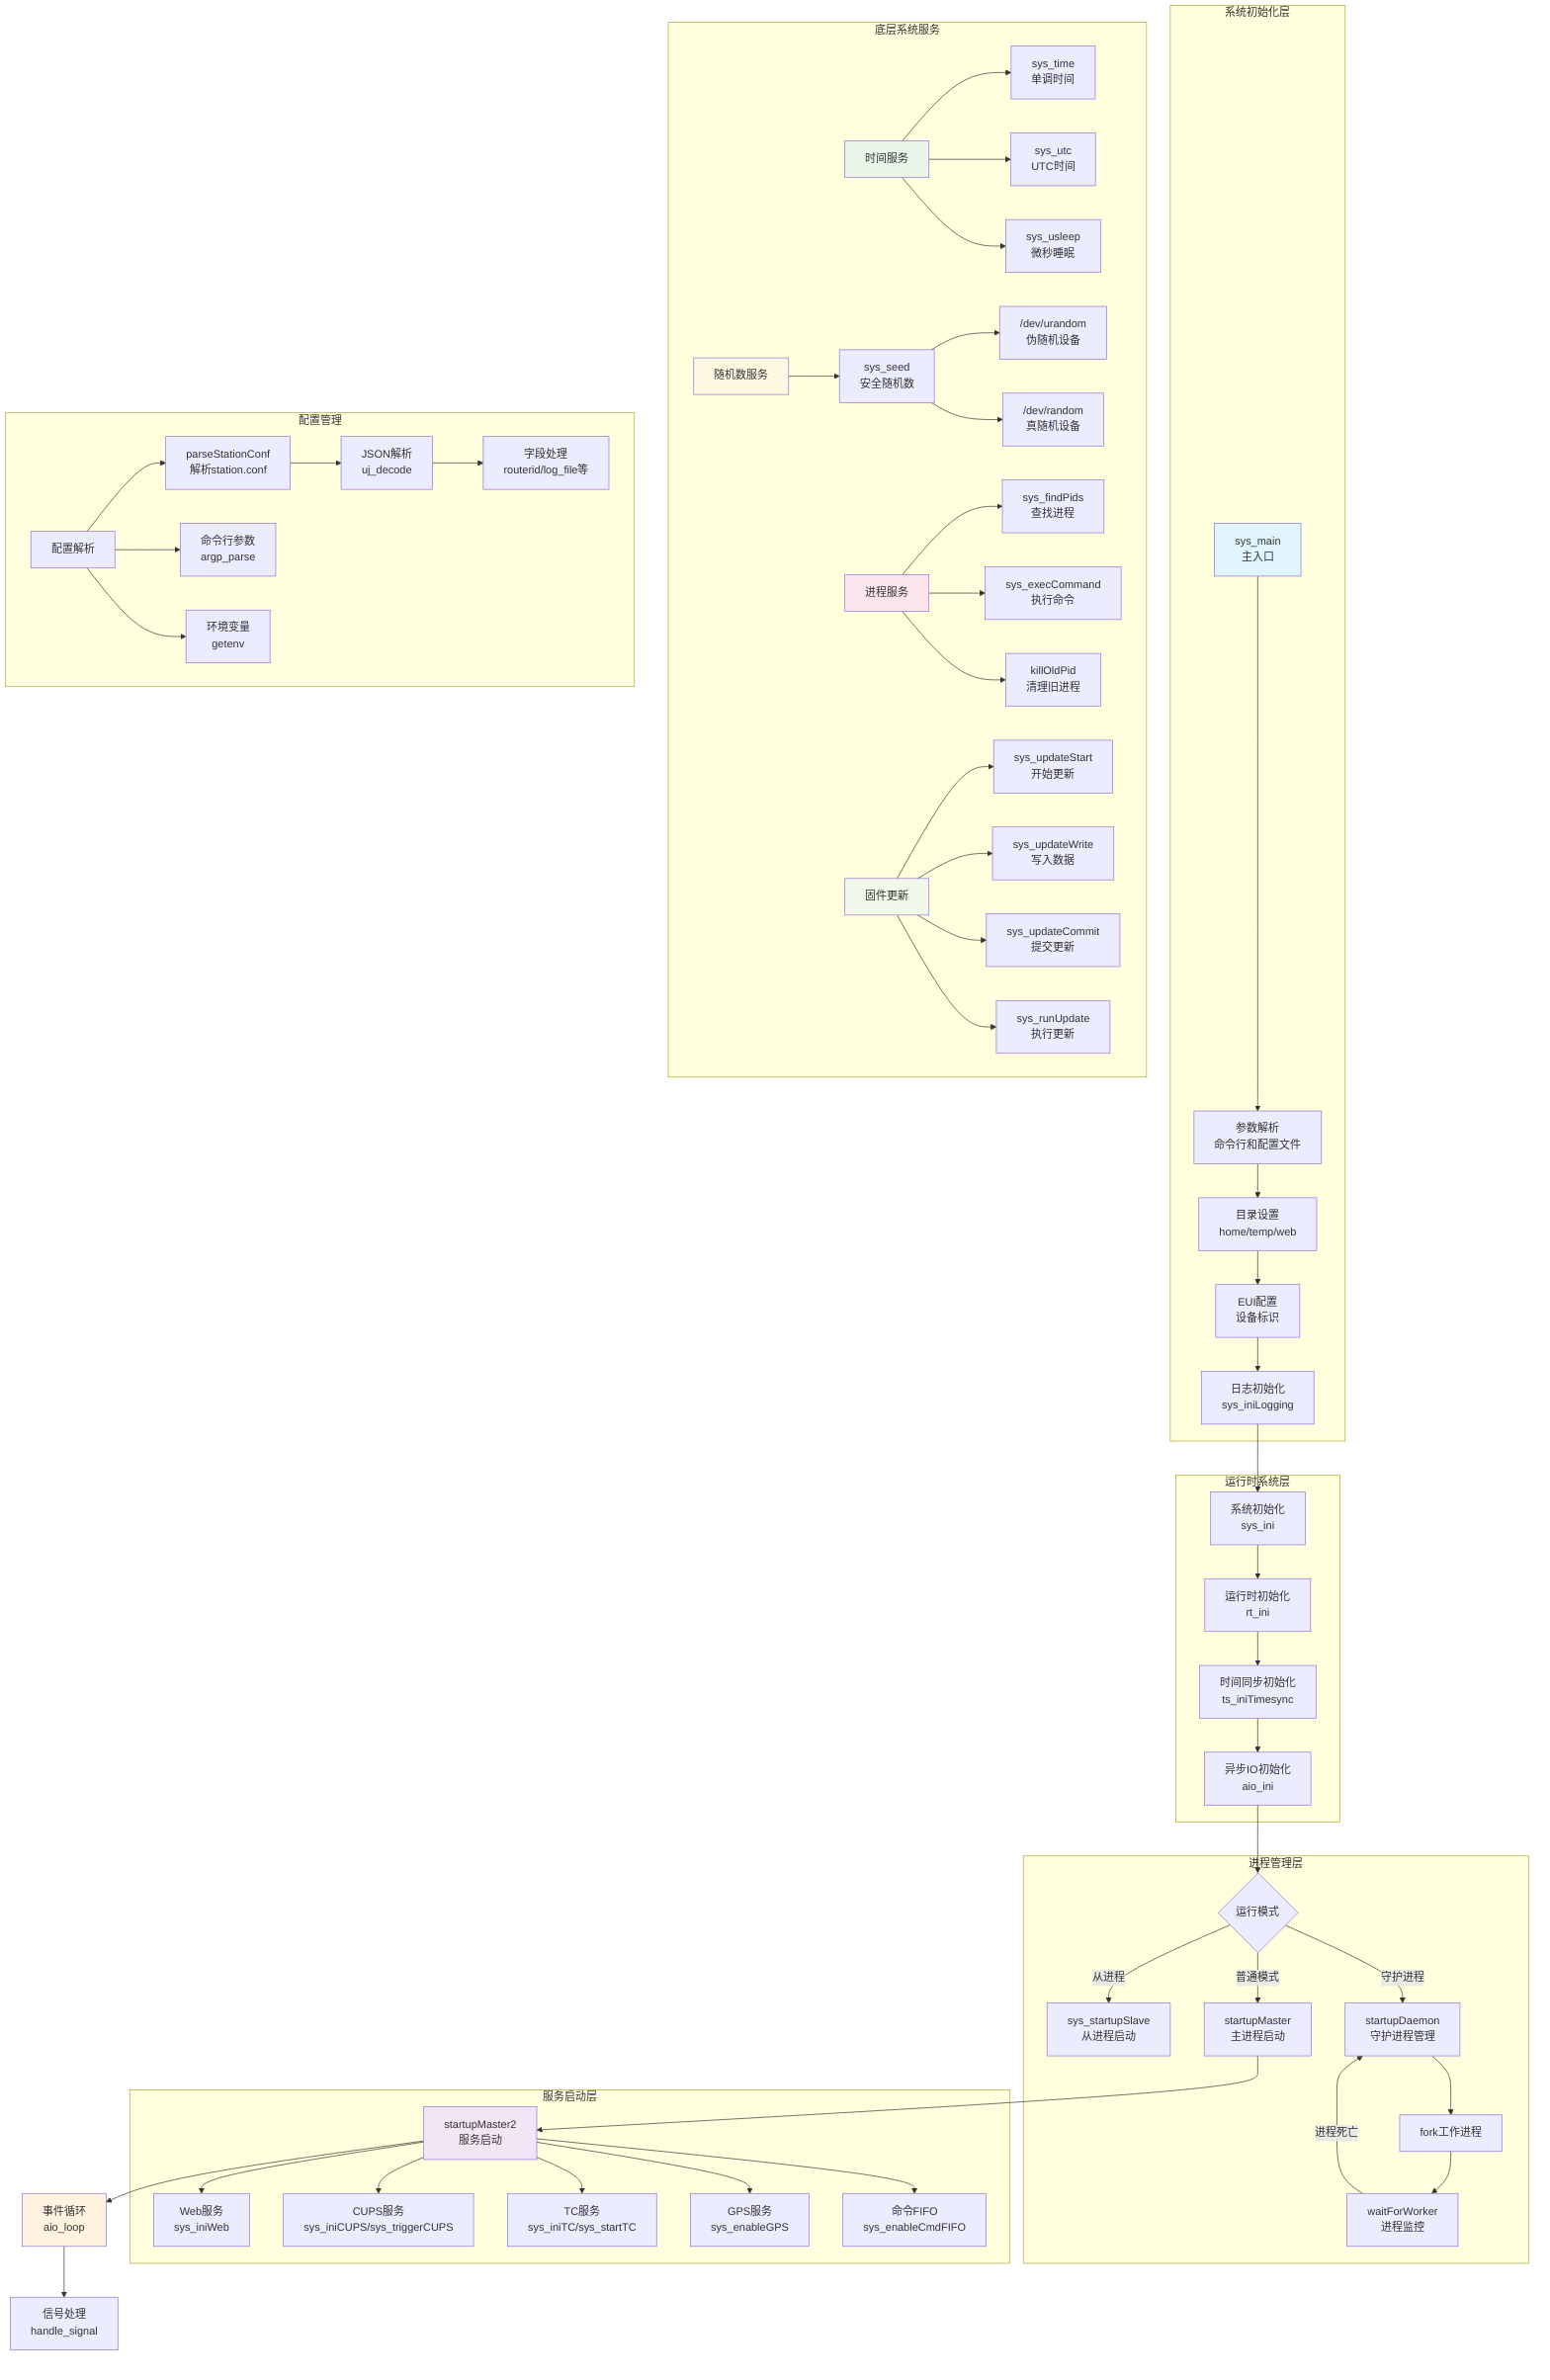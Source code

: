 graph TB
    subgraph "系统初始化层"
        A["sys_main<br/>主入口"] --> B["参数解析<br/>命令行和配置文件"]
        B --> C["目录设置<br/>home/temp/web"]
        C --> D["EUI配置<br/>设备标识"]
        D --> E["日志初始化<br/>sys_iniLogging"]
    end
    
    subgraph "运行时系统层"
        E --> F["系统初始化<br/>sys_ini"]
        F --> G["运行时初始化<br/>rt_ini"]
        G --> H["时间同步初始化<br/>ts_iniTimesync"]
        H --> I["异步IO初始化<br/>aio_ini"]
    end
    
    subgraph "进程管理层"
        I --> J{"运行模式"}
        J -->|守护进程| K["startupDaemon<br/>守护进程管理"]
        J -->|普通模式| L["startupMaster<br/>主进程启动"]
        J -->|从进程| M["sys_startupSlave<br/>从进程启动"]
        
        K --> N["fork工作进程"]
        N --> O["waitForWorker<br/>进程监控"]
        O -->|进程死亡| K
    end
    
    subgraph "服务启动层"
        L --> P["startupMaster2<br/>服务启动"]
        P --> Q["命令FIFO<br/>sys_enableCmdFIFO"]
        P --> R["GPS服务<br/>sys_enableGPS"]
        P --> S["TC服务<br/>sys_iniTC/sys_startTC"]
        P --> T["CUPS服务<br/>sys_iniCUPS/sys_triggerCUPS"]
        P --> U["Web服务<br/>sys_iniWeb"]
    end
    
    subgraph "底层系统服务"
        V["时间服务"] --> V1["sys_time<br/>单调时间"]
        V --> V2["sys_utc<br/>UTC时间"]
        V --> V3["sys_usleep<br/>微秒睡眠"]
        
        W["随机数服务"] --> W1["sys_seed<br/>安全随机数"]
        W1 --> W2["/dev/urandom<br/>伪随机设备"]
        W1 --> W3["/dev/random<br/>真随机设备"]
        
        X["进程服务"] --> X1["sys_findPids<br/>查找进程"]
        X --> X2["sys_execCommand<br/>执行命令"]
        X --> X3["killOldPid<br/>清理旧进程"]
        
        Y["固件更新"] --> Y1["sys_updateStart<br/>开始更新"]
        Y --> Y2["sys_updateWrite<br/>写入数据"]
        Y --> Y3["sys_updateCommit<br/>提交更新"]
        Y --> Y4["sys_runUpdate<br/>执行更新"]
    end
    
    subgraph "配置管理"
        Z["配置解析"] --> Z1["parseStationConf<br/>解析station.conf"]
        Z --> Z2["命令行参数<br/>argp_parse"]
        Z --> Z3["环境变量<br/>getenv"]
        
        Z1 --> Z4["JSON解析<br/>uj_decode"]
        Z4 --> Z5["字段处理<br/>routerid/log_file等"]
    end
    
    P --> AA["事件循环<br/>aio_loop"]
    AA --> BB["信号处理<br/>handle_signal"]
    
    style A fill:#e1f5fe
    style P fill:#f3e5f5
    style AA fill:#fff3e0
    style V fill:#e8f5e8
    style W fill:#fff8e1
    style X fill:#fce4ec
    style Y fill:#f1f8e9